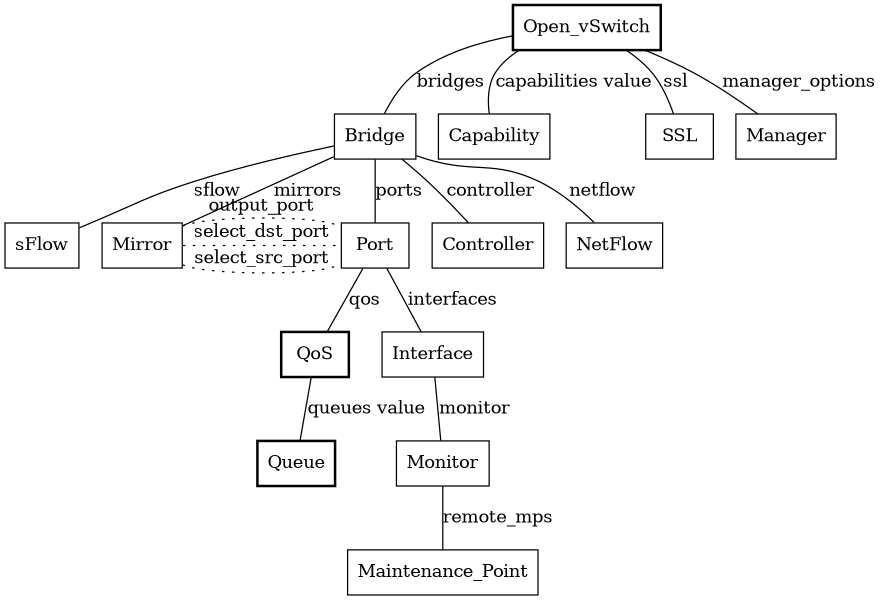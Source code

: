 digraph Open_vSwitch {
	size="6.5,4";
	margin="0";
	node [shape=box];
	edge [dir=none, arrowhead=none, arrowtail=none];
	Bridge [];
	Bridge -> sFlow [label="sflow"];
	Bridge -> Mirror [label="mirrors"];
	Bridge -> Port [label="ports"];
	Bridge -> Controller [label="controller"];
	Bridge -> NetFlow [label="netflow"];
	QoS [style=bold];
	QoS -> Queue [label="queues value"];
	Monitor [];
	Monitor -> Maintenance_Point [label="remote_mps"];
	sFlow [];
	Open_vSwitch [style=bold];
	Open_vSwitch -> Bridge [label="bridges"];
	Open_vSwitch -> Capability [label="capabilities value"];
	Open_vSwitch -> SSL [label="ssl"];
	Open_vSwitch -> Manager [label="manager_options"];
	Controller [];
	Queue [style=bold];
	SSL [];
	Manager [];
	Capability [];
	Mirror [];
	Mirror -> Port [style=dotted, constraint=false, label="select_src_port"];
	Mirror -> Port [style=dotted, constraint=false, label="output_port"];
	Mirror -> Port [style=dotted, constraint=false, label="select_dst_port"];
	Interface [];
	Interface -> Monitor [label="monitor"];
	NetFlow [];
	Maintenance_Point [];
	Port [];
	Port -> QoS [label="qos"];
	Port -> Interface [label="interfaces"];
}
